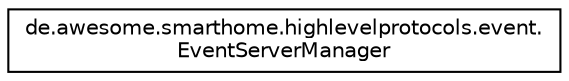 digraph "Graphical Class Hierarchy"
{
  edge [fontname="Helvetica",fontsize="10",labelfontname="Helvetica",labelfontsize="10"];
  node [fontname="Helvetica",fontsize="10",shape=record];
  rankdir="LR";
  Node0 [label="de.awesome.smarthome.highlevelprotocols.event.\lEventServerManager",height=0.2,width=0.4,color="black", fillcolor="white", style="filled",URL="$classde_1_1awesome_1_1smarthome_1_1highlevelprotocols_1_1event_1_1_event_server_manager.html"];
}
